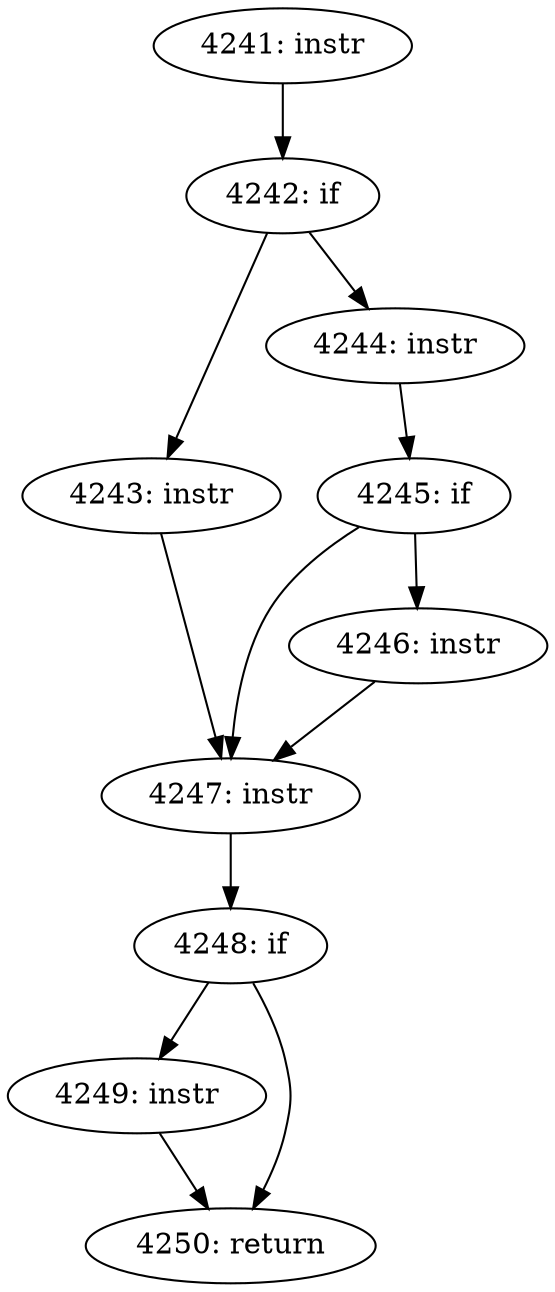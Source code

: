 digraph CFG_tcp_try_keep_open {
4241 [label="4241: instr"]
	4241 -> 4242
4242 [label="4242: if"]
	4242 -> 4243
	4242 -> 4244
4243 [label="4243: instr"]
	4243 -> 4247
4244 [label="4244: instr"]
	4244 -> 4245
4245 [label="4245: if"]
	4245 -> 4246
	4245 -> 4247
4246 [label="4246: instr"]
	4246 -> 4247
4247 [label="4247: instr"]
	4247 -> 4248
4248 [label="4248: if"]
	4248 -> 4249
	4248 -> 4250
4249 [label="4249: instr"]
	4249 -> 4250
4250 [label="4250: return"]
	
}

